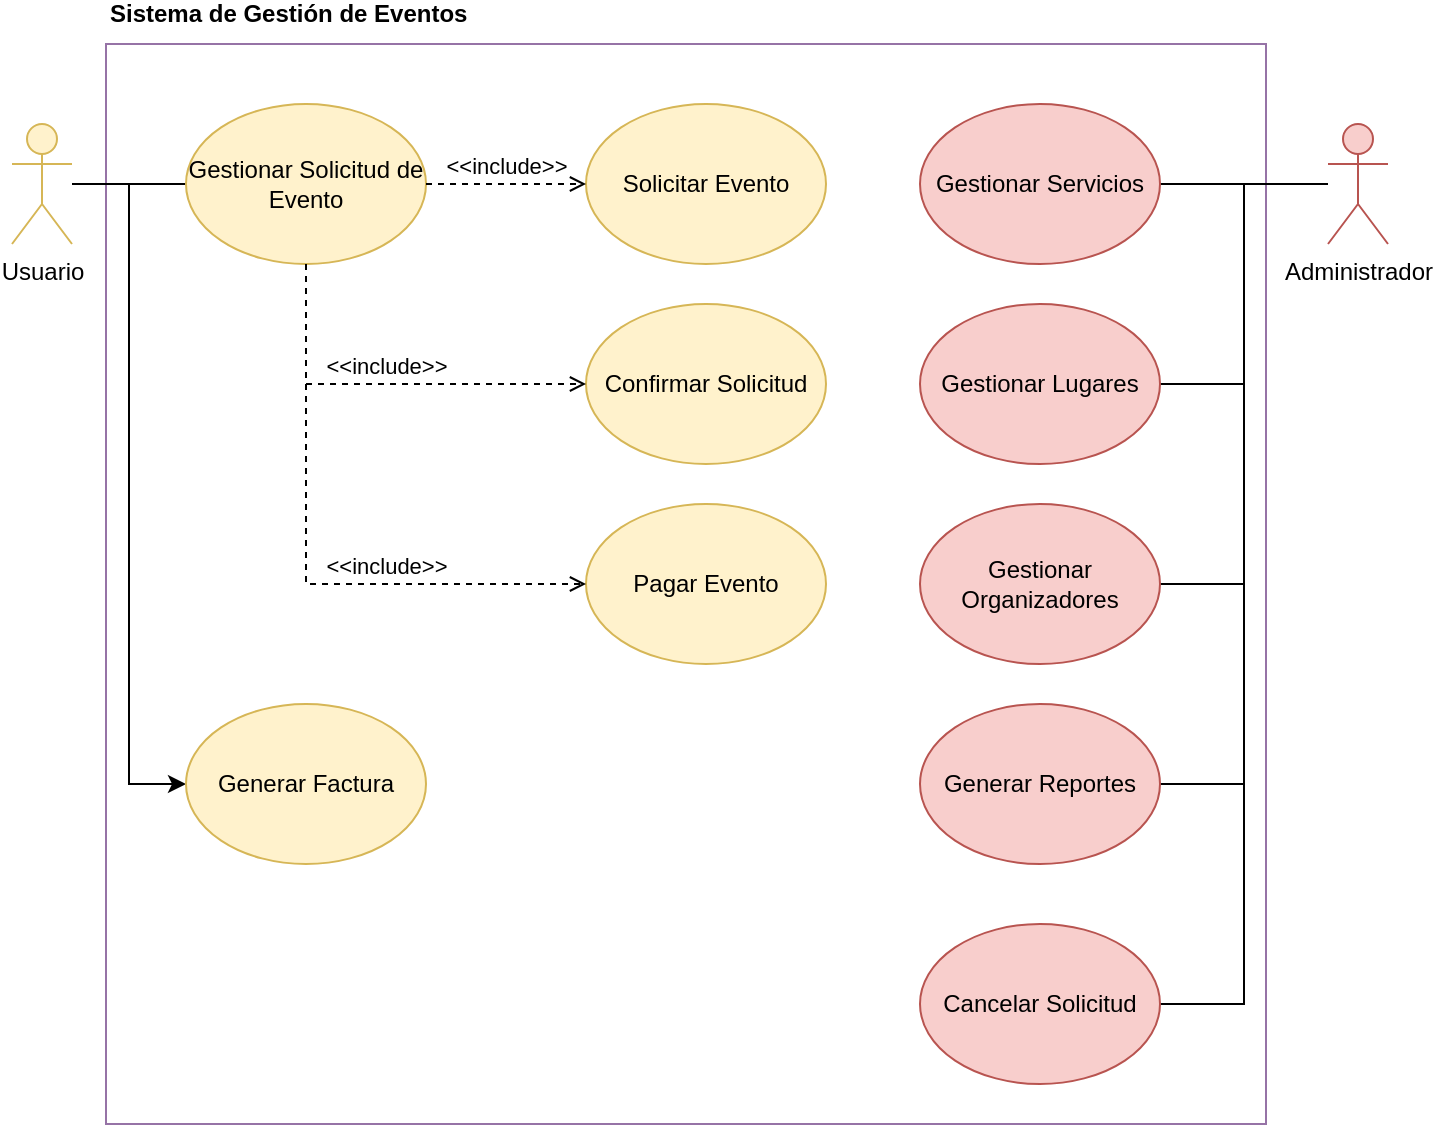 <mxfile version="28.1.1">
  <diagram name="Página-1" id="aMRIWrdFIha0dlOtNSBE">
    <mxGraphModel grid="0" page="0" gridSize="10" guides="1" tooltips="1" connect="1" arrows="1" fold="1" pageScale="1" pageWidth="850" pageHeight="1100" math="0" shadow="0">
      <root>
        <mxCell id="0" />
        <mxCell id="1" parent="0" />
        <mxCell id="QpjNqT1MYGIELAcOCiAM-21" value="" style="rounded=0;whiteSpace=wrap;html=1;fillColor=none;strokeColor=#9673a6;" vertex="1" parent="1">
          <mxGeometry x="87" y="110" width="580" height="540" as="geometry" />
        </mxCell>
        <mxCell id="QpjNqT1MYGIELAcOCiAM-9" style="edgeStyle=orthogonalEdgeStyle;rounded=0;orthogonalLoop=1;jettySize=auto;html=1;endArrow=none;endFill=0;" edge="1" parent="1" source="QpjNqT1MYGIELAcOCiAM-1" target="QpjNqT1MYGIELAcOCiAM-8">
          <mxGeometry relative="1" as="geometry" />
        </mxCell>
        <mxCell id="QpjNqT1MYGIELAcOCiAM-33" style="edgeStyle=orthogonalEdgeStyle;rounded=0;orthogonalLoop=1;jettySize=auto;html=1;entryX=0;entryY=0.5;entryDx=0;entryDy=0;" edge="1" parent="1" source="QpjNqT1MYGIELAcOCiAM-1" target="QpjNqT1MYGIELAcOCiAM-29">
          <mxGeometry relative="1" as="geometry" />
        </mxCell>
        <mxCell id="QpjNqT1MYGIELAcOCiAM-1" value="Usuario" style="shape=umlActor;verticalLabelPosition=bottom;verticalAlign=top;html=1;fillColor=#fff2cc;strokeColor=#d6b656;" vertex="1" parent="1">
          <mxGeometry x="40" y="150" width="30" height="60" as="geometry" />
        </mxCell>
        <mxCell id="QpjNqT1MYGIELAcOCiAM-26" style="edgeStyle=orthogonalEdgeStyle;rounded=0;orthogonalLoop=1;jettySize=auto;html=1;endArrow=none;endFill=0;" edge="1" parent="1" source="QpjNqT1MYGIELAcOCiAM-2" target="QpjNqT1MYGIELAcOCiAM-25">
          <mxGeometry relative="1" as="geometry" />
        </mxCell>
        <mxCell id="QpjNqT1MYGIELAcOCiAM-27" style="edgeStyle=orthogonalEdgeStyle;rounded=0;orthogonalLoop=1;jettySize=auto;html=1;entryX=1;entryY=0.5;entryDx=0;entryDy=0;endArrow=none;endFill=0;" edge="1" parent="1" source="QpjNqT1MYGIELAcOCiAM-2" target="QpjNqT1MYGIELAcOCiAM-24">
          <mxGeometry relative="1" as="geometry" />
        </mxCell>
        <mxCell id="QpjNqT1MYGIELAcOCiAM-28" style="edgeStyle=orthogonalEdgeStyle;rounded=0;orthogonalLoop=1;jettySize=auto;html=1;entryX=1;entryY=0.5;entryDx=0;entryDy=0;endArrow=none;endFill=0;" edge="1" parent="1" source="QpjNqT1MYGIELAcOCiAM-2" target="QpjNqT1MYGIELAcOCiAM-23">
          <mxGeometry relative="1" as="geometry" />
        </mxCell>
        <mxCell id="QpjNqT1MYGIELAcOCiAM-32" style="edgeStyle=orthogonalEdgeStyle;rounded=0;orthogonalLoop=1;jettySize=auto;html=1;entryX=1;entryY=0.5;entryDx=0;entryDy=0;endArrow=none;endFill=0;" edge="1" parent="1" source="QpjNqT1MYGIELAcOCiAM-2" target="QpjNqT1MYGIELAcOCiAM-30">
          <mxGeometry relative="1" as="geometry" />
        </mxCell>
        <mxCell id="QpjNqT1MYGIELAcOCiAM-36" style="edgeStyle=orthogonalEdgeStyle;rounded=0;orthogonalLoop=1;jettySize=auto;html=1;entryX=1;entryY=0.5;entryDx=0;entryDy=0;endArrow=none;endFill=0;" edge="1" parent="1" source="QpjNqT1MYGIELAcOCiAM-2" target="QpjNqT1MYGIELAcOCiAM-34">
          <mxGeometry relative="1" as="geometry" />
        </mxCell>
        <mxCell id="QpjNqT1MYGIELAcOCiAM-2" value="Administrador" style="shape=umlActor;verticalLabelPosition=bottom;verticalAlign=top;html=1;fillColor=#f8cecc;strokeColor=#b85450;" vertex="1" parent="1">
          <mxGeometry x="698" y="150" width="30" height="60" as="geometry" />
        </mxCell>
        <mxCell id="QpjNqT1MYGIELAcOCiAM-7" value="Sistema de Gestión de Eventos" style="text;html=1;align=left;verticalAlign=middle;whiteSpace=wrap;rounded=0;fontStyle=1" vertex="1" parent="1">
          <mxGeometry x="87" y="90" width="200" height="10" as="geometry" />
        </mxCell>
        <mxCell id="QpjNqT1MYGIELAcOCiAM-8" value="Gestionar Solicitud de Evento" style="ellipse;whiteSpace=wrap;html=1;fillColor=#fff2cc;strokeColor=#d6b656;" vertex="1" parent="1">
          <mxGeometry x="127" y="140" width="120" height="80" as="geometry" />
        </mxCell>
        <mxCell id="QpjNqT1MYGIELAcOCiAM-11" value="&lt;div&gt;Solicitar Evento&lt;/div&gt;" style="ellipse;whiteSpace=wrap;html=1;fillColor=#fff2cc;strokeColor=#d6b656;" vertex="1" parent="1">
          <mxGeometry x="327" y="140" width="120" height="80" as="geometry" />
        </mxCell>
        <mxCell id="QpjNqT1MYGIELAcOCiAM-12" value="&lt;div&gt;Confirmar Solicitud&lt;/div&gt;" style="ellipse;whiteSpace=wrap;html=1;fillColor=#fff2cc;strokeColor=#d6b656;" vertex="1" parent="1">
          <mxGeometry x="327" y="240" width="120" height="80" as="geometry" />
        </mxCell>
        <mxCell id="QpjNqT1MYGIELAcOCiAM-13" value="&lt;div&gt;Pagar Evento&lt;/div&gt;" style="ellipse;whiteSpace=wrap;html=1;fillColor=#fff2cc;strokeColor=#d6b656;" vertex="1" parent="1">
          <mxGeometry x="327" y="340" width="120" height="80" as="geometry" />
        </mxCell>
        <mxCell id="QpjNqT1MYGIELAcOCiAM-18" value="&amp;lt;&amp;lt;include&amp;gt;&amp;gt;" style="html=1;verticalAlign=bottom;labelBackgroundColor=none;endArrow=open;endFill=0;dashed=1;rounded=0;exitX=1;exitY=0.5;exitDx=0;exitDy=0;" edge="1" parent="1" source="QpjNqT1MYGIELAcOCiAM-8" target="QpjNqT1MYGIELAcOCiAM-11">
          <mxGeometry width="160" relative="1" as="geometry">
            <mxPoint x="337" y="330" as="sourcePoint" />
            <mxPoint x="497" y="330" as="targetPoint" />
          </mxGeometry>
        </mxCell>
        <mxCell id="QpjNqT1MYGIELAcOCiAM-19" value="&amp;lt;&amp;lt;include&amp;gt;&amp;gt;" style="html=1;verticalAlign=bottom;labelBackgroundColor=none;endArrow=open;endFill=0;dashed=1;rounded=0;exitX=0.5;exitY=1;exitDx=0;exitDy=0;entryX=0;entryY=0.5;entryDx=0;entryDy=0;" edge="1" parent="1" source="QpjNqT1MYGIELAcOCiAM-8" target="QpjNqT1MYGIELAcOCiAM-12">
          <mxGeometry width="160" relative="1" as="geometry">
            <mxPoint x="257" y="190" as="sourcePoint" />
            <mxPoint x="337" y="190" as="targetPoint" />
            <Array as="points">
              <mxPoint x="187" y="280" />
            </Array>
          </mxGeometry>
        </mxCell>
        <mxCell id="QpjNqT1MYGIELAcOCiAM-20" value="&amp;lt;&amp;lt;include&amp;gt;&amp;gt;" style="html=1;verticalAlign=bottom;labelBackgroundColor=none;endArrow=open;endFill=0;dashed=1;rounded=0;exitX=0.5;exitY=1;exitDx=0;exitDy=0;entryX=0;entryY=0.5;entryDx=0;entryDy=0;" edge="1" parent="1" source="QpjNqT1MYGIELAcOCiAM-8" target="QpjNqT1MYGIELAcOCiAM-13">
          <mxGeometry x="0.333" width="160" relative="1" as="geometry">
            <mxPoint x="257" y="190" as="sourcePoint" />
            <mxPoint x="337" y="290" as="targetPoint" />
            <Array as="points">
              <mxPoint x="187" y="380" />
              <mxPoint x="277" y="380" />
            </Array>
            <mxPoint as="offset" />
          </mxGeometry>
        </mxCell>
        <mxCell id="QpjNqT1MYGIELAcOCiAM-23" value="&lt;div&gt;Gestionar Organizadores&lt;/div&gt;" style="ellipse;whiteSpace=wrap;html=1;fillColor=#f8cecc;strokeColor=#b85450;" vertex="1" parent="1">
          <mxGeometry x="494" y="340" width="120" height="80" as="geometry" />
        </mxCell>
        <mxCell id="QpjNqT1MYGIELAcOCiAM-24" value="&lt;div&gt;Gestionar Lugares&lt;/div&gt;" style="ellipse;whiteSpace=wrap;html=1;fillColor=#f8cecc;strokeColor=#b85450;" vertex="1" parent="1">
          <mxGeometry x="494" y="240" width="120" height="80" as="geometry" />
        </mxCell>
        <mxCell id="QpjNqT1MYGIELAcOCiAM-25" value="&lt;div&gt;Gestionar Servicios&lt;/div&gt;" style="ellipse;whiteSpace=wrap;html=1;fillColor=#f8cecc;strokeColor=#b85450;" vertex="1" parent="1">
          <mxGeometry x="494" y="140" width="120" height="80" as="geometry" />
        </mxCell>
        <mxCell id="QpjNqT1MYGIELAcOCiAM-29" value="&lt;div&gt;Generar Factura&lt;/div&gt;" style="ellipse;whiteSpace=wrap;html=1;fillColor=#fff2cc;strokeColor=#d6b656;" vertex="1" parent="1">
          <mxGeometry x="127" y="440" width="120" height="80" as="geometry" />
        </mxCell>
        <mxCell id="QpjNqT1MYGIELAcOCiAM-30" value="&lt;div&gt;Generar Reportes&lt;/div&gt;" style="ellipse;whiteSpace=wrap;html=1;fillColor=#f8cecc;strokeColor=#b85450;" vertex="1" parent="1">
          <mxGeometry x="494" y="440" width="120" height="80" as="geometry" />
        </mxCell>
        <mxCell id="QpjNqT1MYGIELAcOCiAM-34" value="&lt;div&gt;Cancelar Solicitud&lt;/div&gt;" style="ellipse;whiteSpace=wrap;html=1;fillColor=#f8cecc;strokeColor=#b85450;" vertex="1" parent="1">
          <mxGeometry x="494" y="550" width="120" height="80" as="geometry" />
        </mxCell>
      </root>
    </mxGraphModel>
  </diagram>
</mxfile>
